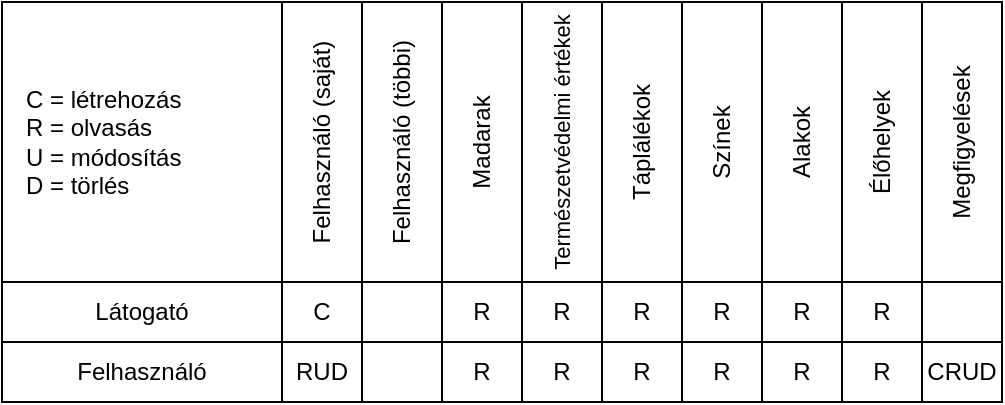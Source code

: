 <mxfile version="25.0.3">
  <diagram name="1 oldal" id="52tMeyd-l2eylrBMG9Zo">
    <mxGraphModel dx="664" dy="379" grid="1" gridSize="10" guides="1" tooltips="1" connect="1" arrows="1" fold="1" page="1" pageScale="1" pageWidth="827" pageHeight="1169" math="0" shadow="0">
      <root>
        <mxCell id="0" />
        <mxCell id="1" parent="0" />
        <mxCell id="6RY31sjnSMYlJmFglcvq-83" value="" style="group" vertex="1" connectable="0" parent="1">
          <mxGeometry x="360" y="650" width="500" height="200" as="geometry" />
        </mxCell>
        <mxCell id="6RY31sjnSMYlJmFglcvq-34" value="&lt;div style=&quot;&quot;&gt;&lt;span style=&quot;background-color: initial;&quot;&gt;C = létrehozás&lt;/span&gt;&lt;/div&gt;&lt;div&gt;R = olvasás&lt;/div&gt;&lt;div&gt;U = módosítás&lt;/div&gt;&lt;div&gt;D = törlés&lt;/div&gt;" style="rounded=0;whiteSpace=wrap;html=1;align=left;perimeterSpacing=0;spacing=12;" vertex="1" parent="6RY31sjnSMYlJmFglcvq-83">
          <mxGeometry width="140" height="140" as="geometry" />
        </mxCell>
        <mxCell id="6RY31sjnSMYlJmFglcvq-45" value="" style="group;rotation=-90;" vertex="1" connectable="0" parent="6RY31sjnSMYlJmFglcvq-83">
          <mxGeometry x="90" y="50" width="140" height="40" as="geometry" />
        </mxCell>
        <mxCell id="6RY31sjnSMYlJmFglcvq-43" value="Felhasználó (saját)" style="rounded=0;whiteSpace=wrap;html=1;rotation=-90;" vertex="1" parent="6RY31sjnSMYlJmFglcvq-45">
          <mxGeometry width="140" height="40" as="geometry" />
        </mxCell>
        <mxCell id="6RY31sjnSMYlJmFglcvq-46" value="" style="group;rotation=-90;" vertex="1" connectable="0" parent="6RY31sjnSMYlJmFglcvq-83">
          <mxGeometry x="130" y="50" width="140" height="40" as="geometry" />
        </mxCell>
        <mxCell id="6RY31sjnSMYlJmFglcvq-47" value="Felhasználó (többi)" style="rounded=0;whiteSpace=wrap;html=1;rotation=-90;" vertex="1" parent="6RY31sjnSMYlJmFglcvq-46">
          <mxGeometry width="140" height="40" as="geometry" />
        </mxCell>
        <mxCell id="6RY31sjnSMYlJmFglcvq-49" value="" style="group;rotation=-90;" vertex="1" connectable="0" parent="6RY31sjnSMYlJmFglcvq-83">
          <mxGeometry x="170" y="50" width="140" height="40" as="geometry" />
        </mxCell>
        <mxCell id="6RY31sjnSMYlJmFglcvq-73" value="" style="group" vertex="1" connectable="0" parent="6RY31sjnSMYlJmFglcvq-49">
          <mxGeometry x="50.0" y="-50.0" width="40" height="140.0" as="geometry" />
        </mxCell>
        <mxCell id="6RY31sjnSMYlJmFglcvq-50" value="Madarak" style="rounded=0;whiteSpace=wrap;html=1;rotation=-90;" vertex="1" parent="6RY31sjnSMYlJmFglcvq-73">
          <mxGeometry x="-50.0" y="50.0" width="140.0" height="40" as="geometry" />
        </mxCell>
        <mxCell id="6RY31sjnSMYlJmFglcvq-52" value="" style="group;rotation=-90;" vertex="1" connectable="0" parent="6RY31sjnSMYlJmFglcvq-83">
          <mxGeometry x="290" y="50" width="140" height="40" as="geometry" />
        </mxCell>
        <mxCell id="6RY31sjnSMYlJmFglcvq-53" value="Színek" style="rounded=0;whiteSpace=wrap;html=1;rotation=-90;" vertex="1" parent="6RY31sjnSMYlJmFglcvq-52">
          <mxGeometry width="140" height="40" as="geometry" />
        </mxCell>
        <mxCell id="6RY31sjnSMYlJmFglcvq-58" value="" style="group;rotation=-90;" vertex="1" connectable="0" parent="6RY31sjnSMYlJmFglcvq-83">
          <mxGeometry x="410" y="50" width="140" height="40" as="geometry" />
        </mxCell>
        <mxCell id="6RY31sjnSMYlJmFglcvq-59" value="Megfigyelések" style="rounded=0;whiteSpace=wrap;html=1;rotation=-90;" vertex="1" parent="6RY31sjnSMYlJmFglcvq-58">
          <mxGeometry width="140" height="40" as="geometry" />
        </mxCell>
        <mxCell id="6RY31sjnSMYlJmFglcvq-61" value="" style="group;rotation=-90;" vertex="1" connectable="0" parent="6RY31sjnSMYlJmFglcvq-83">
          <mxGeometry x="330" y="50" width="140" height="40" as="geometry" />
        </mxCell>
        <mxCell id="6RY31sjnSMYlJmFglcvq-62" value="Alakok" style="rounded=0;whiteSpace=wrap;html=1;rotation=-90;" vertex="1" parent="6RY31sjnSMYlJmFglcvq-61">
          <mxGeometry width="140" height="40" as="geometry" />
        </mxCell>
        <mxCell id="6RY31sjnSMYlJmFglcvq-64" value="" style="group;rotation=-90;" vertex="1" connectable="0" parent="6RY31sjnSMYlJmFglcvq-83">
          <mxGeometry x="250" y="50" width="140" height="40" as="geometry" />
        </mxCell>
        <mxCell id="6RY31sjnSMYlJmFglcvq-65" value="Táplálékok" style="rounded=0;whiteSpace=wrap;html=1;rotation=-90;" vertex="1" parent="6RY31sjnSMYlJmFglcvq-64">
          <mxGeometry width="140" height="40" as="geometry" />
        </mxCell>
        <mxCell id="6RY31sjnSMYlJmFglcvq-67" value="" style="group;rotation=-90;" vertex="1" connectable="0" parent="6RY31sjnSMYlJmFglcvq-83">
          <mxGeometry x="370" y="50" width="140" height="40" as="geometry" />
        </mxCell>
        <mxCell id="6RY31sjnSMYlJmFglcvq-68" value="Élőhelyek" style="rounded=0;whiteSpace=wrap;html=1;rotation=-90;" vertex="1" parent="6RY31sjnSMYlJmFglcvq-67">
          <mxGeometry width="140" height="40" as="geometry" />
        </mxCell>
        <mxCell id="6RY31sjnSMYlJmFglcvq-70" value="" style="group" vertex="1" connectable="0" parent="6RY31sjnSMYlJmFglcvq-83">
          <mxGeometry y="140" width="140" height="30" as="geometry" />
        </mxCell>
        <mxCell id="6RY31sjnSMYlJmFglcvq-71" value="Látogató" style="rounded=0;whiteSpace=wrap;html=1;" vertex="1" parent="6RY31sjnSMYlJmFglcvq-70">
          <mxGeometry width="140" height="30" as="geometry" />
        </mxCell>
        <mxCell id="6RY31sjnSMYlJmFglcvq-74" value="" style="group;rotation=-90;" vertex="1" connectable="0" parent="6RY31sjnSMYlJmFglcvq-83">
          <mxGeometry x="210" y="50" width="140" height="40" as="geometry" />
        </mxCell>
        <mxCell id="6RY31sjnSMYlJmFglcvq-56" value="&lt;span style=&quot;font-size: 11px;&quot;&gt;Természetvédelmi értékek&lt;/span&gt;" style="rounded=0;whiteSpace=wrap;html=1;rotation=-90;" vertex="1" parent="6RY31sjnSMYlJmFglcvq-74">
          <mxGeometry width="140" height="40" as="geometry" />
        </mxCell>
        <mxCell id="6RY31sjnSMYlJmFglcvq-78" value="" style="group;rotation=0;" vertex="1" connectable="0" parent="6RY31sjnSMYlJmFglcvq-83">
          <mxGeometry y="170" width="140" height="30" as="geometry" />
        </mxCell>
        <mxCell id="6RY31sjnSMYlJmFglcvq-79" value="Felhasználó" style="rounded=0;whiteSpace=wrap;html=1;rotation=0;" vertex="1" parent="6RY31sjnSMYlJmFglcvq-78">
          <mxGeometry width="140" height="30" as="geometry" />
        </mxCell>
        <mxCell id="6RY31sjnSMYlJmFglcvq-81" value="C" style="rounded=0;whiteSpace=wrap;html=1;" vertex="1" parent="6RY31sjnSMYlJmFglcvq-83">
          <mxGeometry x="140" y="140" width="40" height="30" as="geometry" />
        </mxCell>
        <mxCell id="6RY31sjnSMYlJmFglcvq-84" value="" style="rounded=0;whiteSpace=wrap;html=1;" vertex="1" parent="6RY31sjnSMYlJmFglcvq-83">
          <mxGeometry x="180" y="140" width="40" height="30" as="geometry" />
        </mxCell>
        <mxCell id="6RY31sjnSMYlJmFglcvq-87" value="RUD" style="rounded=0;whiteSpace=wrap;html=1;" vertex="1" parent="6RY31sjnSMYlJmFglcvq-83">
          <mxGeometry x="140" y="170" width="40" height="30" as="geometry" />
        </mxCell>
        <mxCell id="6RY31sjnSMYlJmFglcvq-88" value="" style="rounded=0;whiteSpace=wrap;html=1;" vertex="1" parent="6RY31sjnSMYlJmFglcvq-83">
          <mxGeometry x="180" y="170" width="40" height="30" as="geometry" />
        </mxCell>
        <mxCell id="6RY31sjnSMYlJmFglcvq-101" value="R" style="rounded=0;whiteSpace=wrap;html=1;" vertex="1" parent="6RY31sjnSMYlJmFglcvq-83">
          <mxGeometry x="300" y="140" width="40" height="30" as="geometry" />
        </mxCell>
        <mxCell id="6RY31sjnSMYlJmFglcvq-102" value="R" style="rounded=0;whiteSpace=wrap;html=1;" vertex="1" parent="6RY31sjnSMYlJmFglcvq-83">
          <mxGeometry x="340" y="140" width="40" height="30" as="geometry" />
        </mxCell>
        <mxCell id="6RY31sjnSMYlJmFglcvq-90" value="R" style="rounded=0;whiteSpace=wrap;html=1;" vertex="1" parent="6RY31sjnSMYlJmFglcvq-83">
          <mxGeometry x="260" y="140" width="40" height="30" as="geometry" />
        </mxCell>
        <mxCell id="6RY31sjnSMYlJmFglcvq-89" value="R" style="rounded=0;whiteSpace=wrap;html=1;" vertex="1" parent="6RY31sjnSMYlJmFglcvq-83">
          <mxGeometry x="220" y="140" width="40" height="30" as="geometry" />
        </mxCell>
        <mxCell id="6RY31sjnSMYlJmFglcvq-103" value="R" style="rounded=0;whiteSpace=wrap;html=1;" vertex="1" parent="6RY31sjnSMYlJmFglcvq-83">
          <mxGeometry x="220" y="170" width="40" height="30" as="geometry" />
        </mxCell>
        <mxCell id="6RY31sjnSMYlJmFglcvq-104" value="R" style="rounded=0;whiteSpace=wrap;html=1;" vertex="1" parent="6RY31sjnSMYlJmFglcvq-83">
          <mxGeometry x="260" y="170" width="40" height="30" as="geometry" />
        </mxCell>
        <mxCell id="6RY31sjnSMYlJmFglcvq-105" value="R" style="rounded=0;whiteSpace=wrap;html=1;" vertex="1" parent="6RY31sjnSMYlJmFglcvq-83">
          <mxGeometry x="300" y="170" width="40" height="30" as="geometry" />
        </mxCell>
        <mxCell id="6RY31sjnSMYlJmFglcvq-106" value="R" style="rounded=0;whiteSpace=wrap;html=1;" vertex="1" parent="6RY31sjnSMYlJmFglcvq-83">
          <mxGeometry x="340" y="170" width="40" height="30" as="geometry" />
        </mxCell>
        <mxCell id="6RY31sjnSMYlJmFglcvq-107" value="R" style="rounded=0;whiteSpace=wrap;html=1;" vertex="1" parent="6RY31sjnSMYlJmFglcvq-83">
          <mxGeometry x="380" y="140" width="40" height="30" as="geometry" />
        </mxCell>
        <mxCell id="6RY31sjnSMYlJmFglcvq-108" value="R" style="rounded=0;whiteSpace=wrap;html=1;" vertex="1" parent="6RY31sjnSMYlJmFglcvq-83">
          <mxGeometry x="380" y="170" width="40" height="30" as="geometry" />
        </mxCell>
        <mxCell id="6RY31sjnSMYlJmFglcvq-109" value="R" style="rounded=0;whiteSpace=wrap;html=1;" vertex="1" parent="6RY31sjnSMYlJmFglcvq-83">
          <mxGeometry x="420" y="140" width="40" height="30" as="geometry" />
        </mxCell>
        <mxCell id="6RY31sjnSMYlJmFglcvq-110" value="R" style="rounded=0;whiteSpace=wrap;html=1;" vertex="1" parent="6RY31sjnSMYlJmFglcvq-83">
          <mxGeometry x="420" y="170" width="40" height="30" as="geometry" />
        </mxCell>
        <mxCell id="6RY31sjnSMYlJmFglcvq-111" value="" style="rounded=0;whiteSpace=wrap;html=1;" vertex="1" parent="6RY31sjnSMYlJmFglcvq-83">
          <mxGeometry x="460" y="140" width="40" height="30" as="geometry" />
        </mxCell>
        <mxCell id="6RY31sjnSMYlJmFglcvq-112" value="CRUD" style="rounded=0;whiteSpace=wrap;html=1;" vertex="1" parent="6RY31sjnSMYlJmFglcvq-83">
          <mxGeometry x="460" y="170" width="40" height="30" as="geometry" />
        </mxCell>
      </root>
    </mxGraphModel>
  </diagram>
</mxfile>

